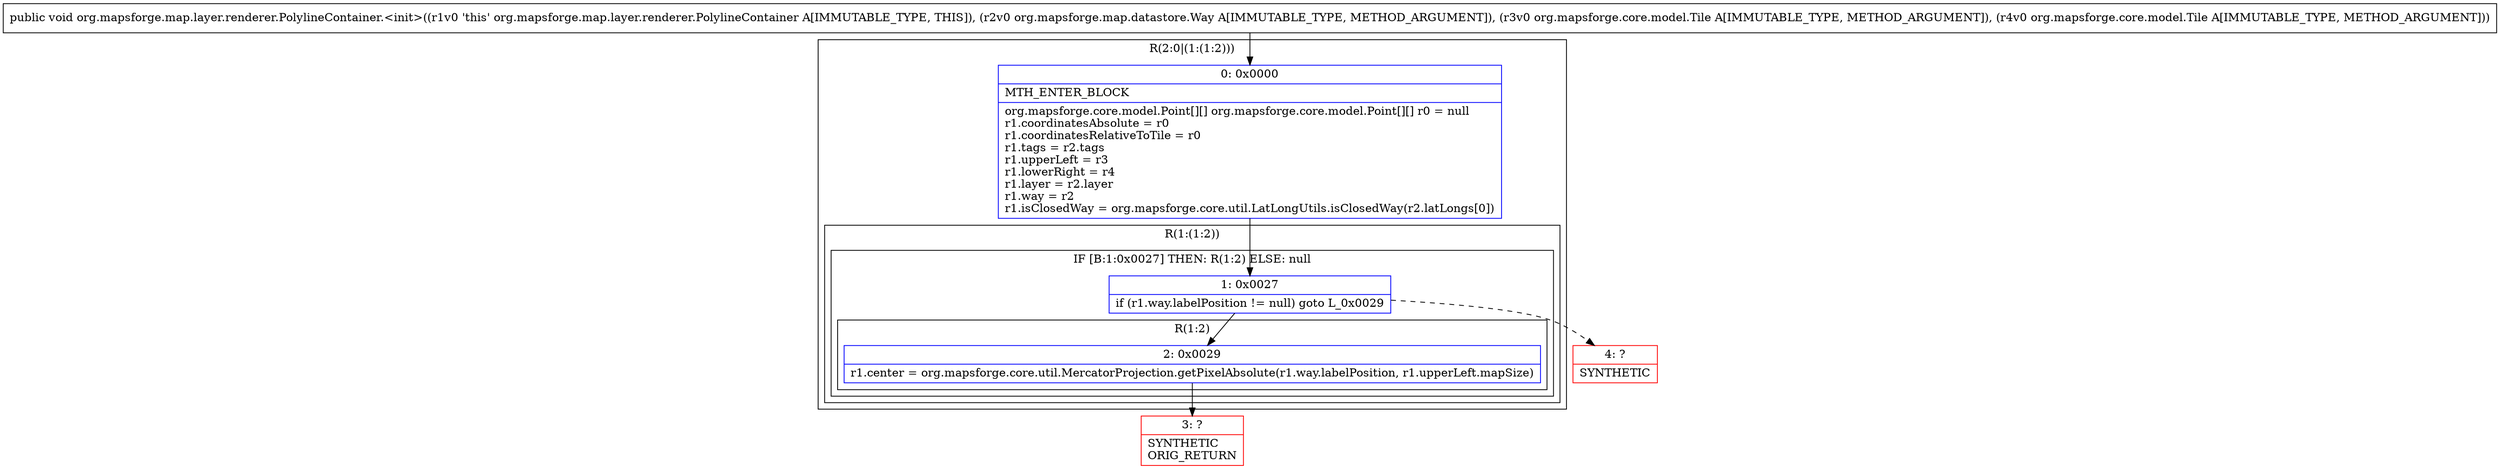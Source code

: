 digraph "CFG fororg.mapsforge.map.layer.renderer.PolylineContainer.\<init\>(Lorg\/mapsforge\/map\/datastore\/Way;Lorg\/mapsforge\/core\/model\/Tile;Lorg\/mapsforge\/core\/model\/Tile;)V" {
subgraph cluster_Region_323934448 {
label = "R(2:0|(1:(1:2)))";
node [shape=record,color=blue];
Node_0 [shape=record,label="{0\:\ 0x0000|MTH_ENTER_BLOCK\l|org.mapsforge.core.model.Point[][] org.mapsforge.core.model.Point[][] r0 = null\lr1.coordinatesAbsolute = r0\lr1.coordinatesRelativeToTile = r0\lr1.tags = r2.tags\lr1.upperLeft = r3\lr1.lowerRight = r4\lr1.layer = r2.layer\lr1.way = r2\lr1.isClosedWay = org.mapsforge.core.util.LatLongUtils.isClosedWay(r2.latLongs[0])\l}"];
subgraph cluster_Region_799424122 {
label = "R(1:(1:2))";
node [shape=record,color=blue];
subgraph cluster_IfRegion_1857944490 {
label = "IF [B:1:0x0027] THEN: R(1:2) ELSE: null";
node [shape=record,color=blue];
Node_1 [shape=record,label="{1\:\ 0x0027|if (r1.way.labelPosition != null) goto L_0x0029\l}"];
subgraph cluster_Region_698369503 {
label = "R(1:2)";
node [shape=record,color=blue];
Node_2 [shape=record,label="{2\:\ 0x0029|r1.center = org.mapsforge.core.util.MercatorProjection.getPixelAbsolute(r1.way.labelPosition, r1.upperLeft.mapSize)\l}"];
}
}
}
}
Node_3 [shape=record,color=red,label="{3\:\ ?|SYNTHETIC\lORIG_RETURN\l}"];
Node_4 [shape=record,color=red,label="{4\:\ ?|SYNTHETIC\l}"];
MethodNode[shape=record,label="{public void org.mapsforge.map.layer.renderer.PolylineContainer.\<init\>((r1v0 'this' org.mapsforge.map.layer.renderer.PolylineContainer A[IMMUTABLE_TYPE, THIS]), (r2v0 org.mapsforge.map.datastore.Way A[IMMUTABLE_TYPE, METHOD_ARGUMENT]), (r3v0 org.mapsforge.core.model.Tile A[IMMUTABLE_TYPE, METHOD_ARGUMENT]), (r4v0 org.mapsforge.core.model.Tile A[IMMUTABLE_TYPE, METHOD_ARGUMENT])) }"];
MethodNode -> Node_0;
Node_0 -> Node_1;
Node_1 -> Node_2;
Node_1 -> Node_4[style=dashed];
Node_2 -> Node_3;
}

